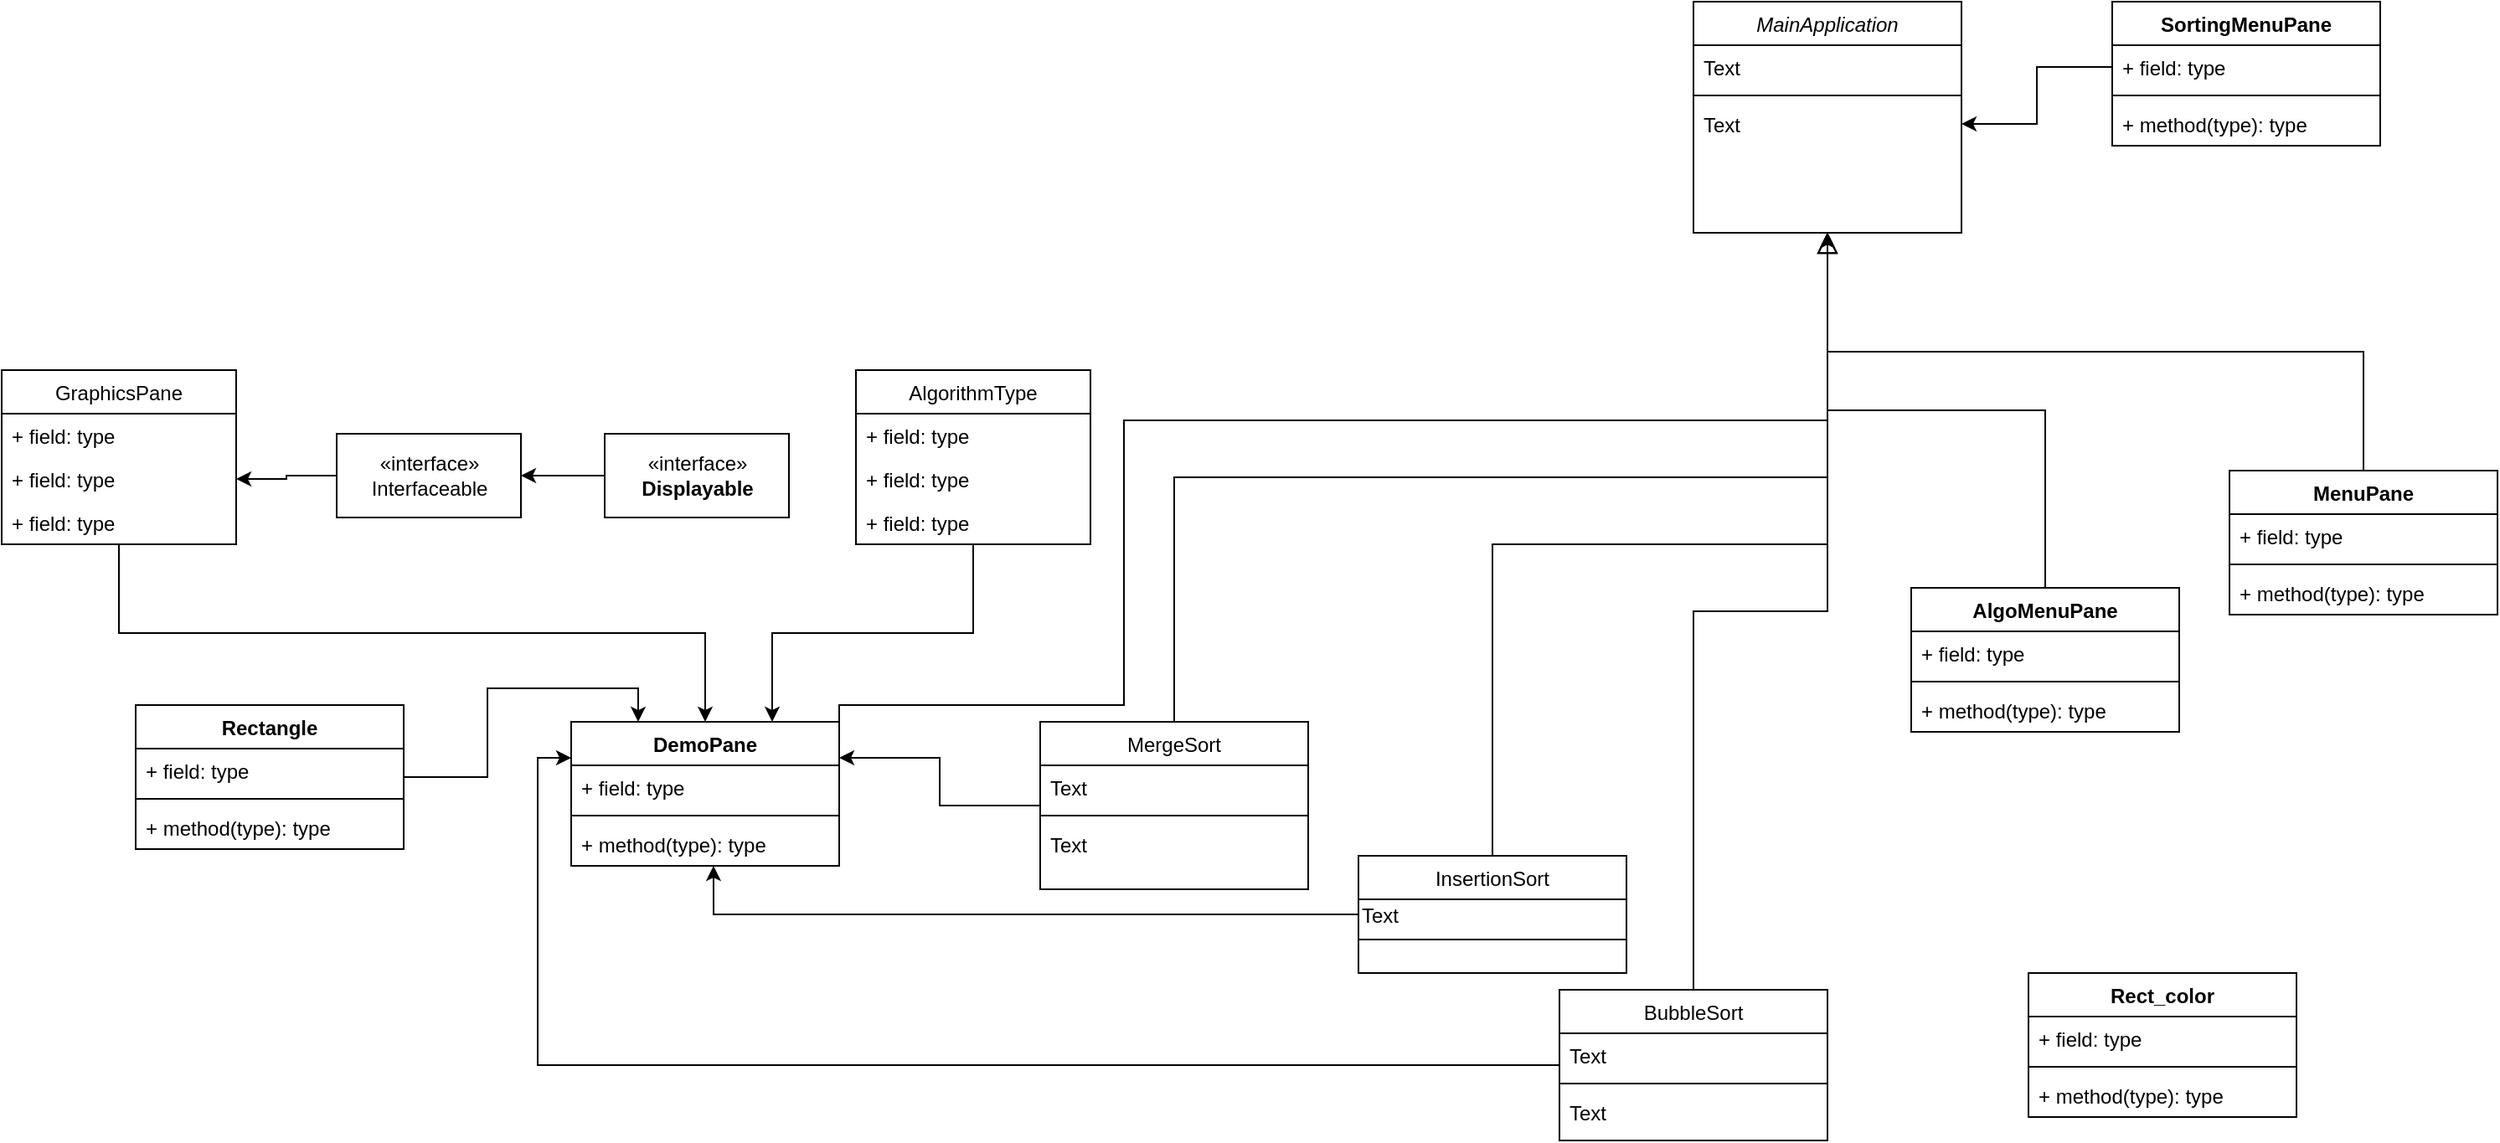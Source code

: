 <mxfile version="14.4.9" type="github">
  <diagram id="C5RBs43oDa-KdzZeNtuy" name="Page-1">
    <mxGraphModel dx="3316" dy="1932" grid="1" gridSize="10" guides="1" tooltips="1" connect="1" arrows="1" fold="1" page="1" pageScale="1" pageWidth="827" pageHeight="1169" math="0" shadow="0">
      <root>
        <mxCell id="WIyWlLk6GJQsqaUBKTNV-0" />
        <mxCell id="WIyWlLk6GJQsqaUBKTNV-1" parent="WIyWlLk6GJQsqaUBKTNV-0" />
        <mxCell id="zkfFHV4jXpPFQw0GAbJ--0" value="MainApplication" style="swimlane;fontStyle=2;align=center;verticalAlign=top;childLayout=stackLayout;horizontal=1;startSize=26;horizontalStack=0;resizeParent=1;resizeLast=0;collapsible=1;marginBottom=0;rounded=0;shadow=0;strokeWidth=1;" parent="WIyWlLk6GJQsqaUBKTNV-1" vertex="1">
          <mxGeometry x="-170" y="-230" width="160" height="138" as="geometry">
            <mxRectangle x="230" y="140" width="160" height="26" as="alternateBounds" />
          </mxGeometry>
        </mxCell>
        <mxCell id="zkfFHV4jXpPFQw0GAbJ--1" value="Text" style="text;align=left;verticalAlign=top;spacingLeft=4;spacingRight=4;overflow=hidden;rotatable=0;points=[[0,0.5],[1,0.5]];portConstraint=eastwest;" parent="zkfFHV4jXpPFQw0GAbJ--0" vertex="1">
          <mxGeometry y="26" width="160" height="26" as="geometry" />
        </mxCell>
        <mxCell id="zkfFHV4jXpPFQw0GAbJ--4" value="" style="line;html=1;strokeWidth=1;align=left;verticalAlign=middle;spacingTop=-1;spacingLeft=3;spacingRight=3;rotatable=0;labelPosition=right;points=[];portConstraint=eastwest;" parent="zkfFHV4jXpPFQw0GAbJ--0" vertex="1">
          <mxGeometry y="52" width="160" height="8" as="geometry" />
        </mxCell>
        <mxCell id="zkfFHV4jXpPFQw0GAbJ--5" value="Text" style="text;align=left;verticalAlign=top;spacingLeft=4;spacingRight=4;overflow=hidden;rotatable=0;points=[[0,0.5],[1,0.5]];portConstraint=eastwest;" parent="zkfFHV4jXpPFQw0GAbJ--0" vertex="1">
          <mxGeometry y="60" width="160" height="26" as="geometry" />
        </mxCell>
        <mxCell id="m_0bZoI5zcQ6gMoOjqxk-48" style="edgeStyle=orthogonalEdgeStyle;rounded=0;orthogonalLoop=1;jettySize=auto;html=1;exitX=0;exitY=0.5;exitDx=0;exitDy=0;entryX=0;entryY=0.25;entryDx=0;entryDy=0;" edge="1" parent="WIyWlLk6GJQsqaUBKTNV-1" source="zkfFHV4jXpPFQw0GAbJ--6" target="m_0bZoI5zcQ6gMoOjqxk-31">
          <mxGeometry relative="1" as="geometry" />
        </mxCell>
        <mxCell id="zkfFHV4jXpPFQw0GAbJ--6" value="BubbleSort" style="swimlane;fontStyle=0;align=center;verticalAlign=top;childLayout=stackLayout;horizontal=1;startSize=26;horizontalStack=0;resizeParent=1;resizeLast=0;collapsible=1;marginBottom=0;rounded=0;shadow=0;strokeWidth=1;" parent="WIyWlLk6GJQsqaUBKTNV-1" vertex="1">
          <mxGeometry x="-250" y="360" width="160" height="90" as="geometry">
            <mxRectangle x="130" y="380" width="160" height="26" as="alternateBounds" />
          </mxGeometry>
        </mxCell>
        <mxCell id="zkfFHV4jXpPFQw0GAbJ--8" value="Text" style="text;align=left;verticalAlign=top;spacingLeft=4;spacingRight=4;overflow=hidden;rotatable=0;points=[[0,0.5],[1,0.5]];portConstraint=eastwest;rounded=0;shadow=0;html=0;" parent="zkfFHV4jXpPFQw0GAbJ--6" vertex="1">
          <mxGeometry y="26" width="160" height="26" as="geometry" />
        </mxCell>
        <mxCell id="zkfFHV4jXpPFQw0GAbJ--9" value="" style="line;html=1;strokeWidth=1;align=left;verticalAlign=middle;spacingTop=-1;spacingLeft=3;spacingRight=3;rotatable=0;labelPosition=right;points=[];portConstraint=eastwest;" parent="zkfFHV4jXpPFQw0GAbJ--6" vertex="1">
          <mxGeometry y="52" width="160" height="8" as="geometry" />
        </mxCell>
        <mxCell id="zkfFHV4jXpPFQw0GAbJ--11" value="Text" style="text;align=left;verticalAlign=top;spacingLeft=4;spacingRight=4;overflow=hidden;rotatable=0;points=[[0,0.5],[1,0.5]];portConstraint=eastwest;" parent="zkfFHV4jXpPFQw0GAbJ--6" vertex="1">
          <mxGeometry y="60" width="160" height="26" as="geometry" />
        </mxCell>
        <mxCell id="zkfFHV4jXpPFQw0GAbJ--12" value="" style="endArrow=block;endSize=10;endFill=0;shadow=0;strokeWidth=1;rounded=0;edgeStyle=elbowEdgeStyle;elbow=vertical;" parent="WIyWlLk6GJQsqaUBKTNV-1" source="zkfFHV4jXpPFQw0GAbJ--6" target="zkfFHV4jXpPFQw0GAbJ--0" edge="1">
          <mxGeometry width="160" relative="1" as="geometry">
            <mxPoint x="200" y="203" as="sourcePoint" />
            <mxPoint x="200" y="203" as="targetPoint" />
          </mxGeometry>
        </mxCell>
        <mxCell id="m_0bZoI5zcQ6gMoOjqxk-46" style="edgeStyle=orthogonalEdgeStyle;rounded=0;orthogonalLoop=1;jettySize=auto;html=1;exitX=0;exitY=0.5;exitDx=0;exitDy=0;entryX=0.531;entryY=1;entryDx=0;entryDy=0;entryPerimeter=0;" edge="1" parent="WIyWlLk6GJQsqaUBKTNV-1" source="zkfFHV4jXpPFQw0GAbJ--13" target="m_0bZoI5zcQ6gMoOjqxk-34">
          <mxGeometry relative="1" as="geometry" />
        </mxCell>
        <mxCell id="zkfFHV4jXpPFQw0GAbJ--13" value="InsertionSort" style="swimlane;fontStyle=0;align=center;verticalAlign=top;childLayout=stackLayout;horizontal=1;startSize=26;horizontalStack=0;resizeParent=1;resizeLast=0;collapsible=1;marginBottom=0;rounded=0;shadow=0;strokeWidth=1;" parent="WIyWlLk6GJQsqaUBKTNV-1" vertex="1">
          <mxGeometry x="-370" y="280" width="160" height="70" as="geometry">
            <mxRectangle x="340" y="380" width="170" height="26" as="alternateBounds" />
          </mxGeometry>
        </mxCell>
        <mxCell id="o2Na_KGdBYoTRW34L9EO-0" value="&lt;div align=&quot;left&quot;&gt;Text&lt;/div&gt;" style="text;html=1;strokeColor=none;fillColor=none;align=left;verticalAlign=middle;whiteSpace=wrap;rounded=0;" parent="zkfFHV4jXpPFQw0GAbJ--13" vertex="1">
          <mxGeometry y="26" width="160" height="20" as="geometry" />
        </mxCell>
        <mxCell id="zkfFHV4jXpPFQw0GAbJ--15" value="" style="line;html=1;strokeWidth=1;align=left;verticalAlign=middle;spacingTop=-1;spacingLeft=3;spacingRight=3;rotatable=0;labelPosition=right;points=[];portConstraint=eastwest;" parent="zkfFHV4jXpPFQw0GAbJ--13" vertex="1">
          <mxGeometry y="46" width="160" height="8" as="geometry" />
        </mxCell>
        <mxCell id="zkfFHV4jXpPFQw0GAbJ--16" value="" style="endArrow=block;endSize=10;endFill=0;shadow=0;strokeWidth=1;rounded=0;edgeStyle=elbowEdgeStyle;elbow=vertical;" parent="WIyWlLk6GJQsqaUBKTNV-1" source="zkfFHV4jXpPFQw0GAbJ--13" target="zkfFHV4jXpPFQw0GAbJ--0" edge="1">
          <mxGeometry width="160" relative="1" as="geometry">
            <mxPoint x="210" y="373" as="sourcePoint" />
            <mxPoint x="310" y="271" as="targetPoint" />
          </mxGeometry>
        </mxCell>
        <mxCell id="m_0bZoI5zcQ6gMoOjqxk-24" style="edgeStyle=orthogonalEdgeStyle;rounded=0;orthogonalLoop=1;jettySize=auto;html=1;exitX=0.5;exitY=0;exitDx=0;exitDy=0;entryX=0.5;entryY=1;entryDx=0;entryDy=0;" edge="1" parent="WIyWlLk6GJQsqaUBKTNV-1" source="zkfFHV4jXpPFQw0GAbJ--17" target="zkfFHV4jXpPFQw0GAbJ--0">
          <mxGeometry relative="1" as="geometry" />
        </mxCell>
        <mxCell id="m_0bZoI5zcQ6gMoOjqxk-47" style="edgeStyle=orthogonalEdgeStyle;rounded=0;orthogonalLoop=1;jettySize=auto;html=1;exitX=0;exitY=0.5;exitDx=0;exitDy=0;entryX=1;entryY=0.25;entryDx=0;entryDy=0;" edge="1" parent="WIyWlLk6GJQsqaUBKTNV-1" source="zkfFHV4jXpPFQw0GAbJ--17" target="m_0bZoI5zcQ6gMoOjqxk-31">
          <mxGeometry relative="1" as="geometry" />
        </mxCell>
        <mxCell id="zkfFHV4jXpPFQw0GAbJ--17" value="MergeSort" style="swimlane;fontStyle=0;align=center;verticalAlign=top;childLayout=stackLayout;horizontal=1;startSize=26;horizontalStack=0;resizeParent=1;resizeLast=0;collapsible=1;marginBottom=0;rounded=0;shadow=0;strokeWidth=1;" parent="WIyWlLk6GJQsqaUBKTNV-1" vertex="1">
          <mxGeometry x="-560" y="200" width="160" height="100" as="geometry">
            <mxRectangle x="550" y="140" width="160" height="26" as="alternateBounds" />
          </mxGeometry>
        </mxCell>
        <mxCell id="zkfFHV4jXpPFQw0GAbJ--22" value="Text" style="text;align=left;verticalAlign=top;spacingLeft=4;spacingRight=4;overflow=hidden;rotatable=0;points=[[0,0.5],[1,0.5]];portConstraint=eastwest;rounded=0;shadow=0;html=0;" parent="zkfFHV4jXpPFQw0GAbJ--17" vertex="1">
          <mxGeometry y="26" width="160" height="26" as="geometry" />
        </mxCell>
        <mxCell id="zkfFHV4jXpPFQw0GAbJ--23" value="" style="line;html=1;strokeWidth=1;align=left;verticalAlign=middle;spacingTop=-1;spacingLeft=3;spacingRight=3;rotatable=0;labelPosition=right;points=[];portConstraint=eastwest;" parent="zkfFHV4jXpPFQw0GAbJ--17" vertex="1">
          <mxGeometry y="52" width="160" height="8" as="geometry" />
        </mxCell>
        <mxCell id="zkfFHV4jXpPFQw0GAbJ--25" value="Text" style="text;align=left;verticalAlign=top;spacingLeft=4;spacingRight=4;overflow=hidden;rotatable=0;points=[[0,0.5],[1,0.5]];portConstraint=eastwest;" parent="zkfFHV4jXpPFQw0GAbJ--17" vertex="1">
          <mxGeometry y="60" width="160" height="26" as="geometry" />
        </mxCell>
        <mxCell id="m_0bZoI5zcQ6gMoOjqxk-25" style="edgeStyle=orthogonalEdgeStyle;rounded=0;orthogonalLoop=1;jettySize=auto;html=1;exitX=0.5;exitY=0;exitDx=0;exitDy=0;entryX=0.5;entryY=1;entryDx=0;entryDy=0;" edge="1" parent="WIyWlLk6GJQsqaUBKTNV-1" source="m_0bZoI5zcQ6gMoOjqxk-0" target="zkfFHV4jXpPFQw0GAbJ--0">
          <mxGeometry relative="1" as="geometry" />
        </mxCell>
        <mxCell id="m_0bZoI5zcQ6gMoOjqxk-0" value="AlgoMenuPane" style="swimlane;fontStyle=1;align=center;verticalAlign=top;childLayout=stackLayout;horizontal=1;startSize=26;horizontalStack=0;resizeParent=1;resizeParentMax=0;resizeLast=0;collapsible=1;marginBottom=0;" vertex="1" parent="WIyWlLk6GJQsqaUBKTNV-1">
          <mxGeometry x="-40" y="120" width="160" height="86" as="geometry" />
        </mxCell>
        <mxCell id="m_0bZoI5zcQ6gMoOjqxk-1" value="+ field: type" style="text;strokeColor=none;fillColor=none;align=left;verticalAlign=top;spacingLeft=4;spacingRight=4;overflow=hidden;rotatable=0;points=[[0,0.5],[1,0.5]];portConstraint=eastwest;" vertex="1" parent="m_0bZoI5zcQ6gMoOjqxk-0">
          <mxGeometry y="26" width="160" height="26" as="geometry" />
        </mxCell>
        <mxCell id="m_0bZoI5zcQ6gMoOjqxk-2" value="" style="line;strokeWidth=1;fillColor=none;align=left;verticalAlign=middle;spacingTop=-1;spacingLeft=3;spacingRight=3;rotatable=0;labelPosition=right;points=[];portConstraint=eastwest;" vertex="1" parent="m_0bZoI5zcQ6gMoOjqxk-0">
          <mxGeometry y="52" width="160" height="8" as="geometry" />
        </mxCell>
        <mxCell id="m_0bZoI5zcQ6gMoOjqxk-3" value="+ method(type): type" style="text;strokeColor=none;fillColor=none;align=left;verticalAlign=top;spacingLeft=4;spacingRight=4;overflow=hidden;rotatable=0;points=[[0,0.5],[1,0.5]];portConstraint=eastwest;" vertex="1" parent="m_0bZoI5zcQ6gMoOjqxk-0">
          <mxGeometry y="60" width="160" height="26" as="geometry" />
        </mxCell>
        <mxCell id="m_0bZoI5zcQ6gMoOjqxk-51" style="edgeStyle=orthogonalEdgeStyle;rounded=0;orthogonalLoop=1;jettySize=auto;html=1;exitX=0.5;exitY=1;exitDx=0;exitDy=0;entryX=0.75;entryY=0;entryDx=0;entryDy=0;" edge="1" parent="WIyWlLk6GJQsqaUBKTNV-1" source="m_0bZoI5zcQ6gMoOjqxk-8" target="m_0bZoI5zcQ6gMoOjqxk-31">
          <mxGeometry relative="1" as="geometry" />
        </mxCell>
        <mxCell id="m_0bZoI5zcQ6gMoOjqxk-8" value="AlgorithmType" style="swimlane;fontStyle=0;childLayout=stackLayout;horizontal=1;startSize=26;fillColor=none;horizontalStack=0;resizeParent=1;resizeParentMax=0;resizeLast=0;collapsible=1;marginBottom=0;" vertex="1" parent="WIyWlLk6GJQsqaUBKTNV-1">
          <mxGeometry x="-670" y="-10" width="140" height="104" as="geometry" />
        </mxCell>
        <mxCell id="m_0bZoI5zcQ6gMoOjqxk-9" value="+ field: type" style="text;strokeColor=none;fillColor=none;align=left;verticalAlign=top;spacingLeft=4;spacingRight=4;overflow=hidden;rotatable=0;points=[[0,0.5],[1,0.5]];portConstraint=eastwest;" vertex="1" parent="m_0bZoI5zcQ6gMoOjqxk-8">
          <mxGeometry y="26" width="140" height="26" as="geometry" />
        </mxCell>
        <mxCell id="m_0bZoI5zcQ6gMoOjqxk-10" value="+ field: type" style="text;strokeColor=none;fillColor=none;align=left;verticalAlign=top;spacingLeft=4;spacingRight=4;overflow=hidden;rotatable=0;points=[[0,0.5],[1,0.5]];portConstraint=eastwest;" vertex="1" parent="m_0bZoI5zcQ6gMoOjqxk-8">
          <mxGeometry y="52" width="140" height="26" as="geometry" />
        </mxCell>
        <mxCell id="m_0bZoI5zcQ6gMoOjqxk-11" value="+ field: type" style="text;strokeColor=none;fillColor=none;align=left;verticalAlign=top;spacingLeft=4;spacingRight=4;overflow=hidden;rotatable=0;points=[[0,0.5],[1,0.5]];portConstraint=eastwest;" vertex="1" parent="m_0bZoI5zcQ6gMoOjqxk-8">
          <mxGeometry y="78" width="140" height="26" as="geometry" />
        </mxCell>
        <mxCell id="m_0bZoI5zcQ6gMoOjqxk-12" value="Rect_color" style="swimlane;fontStyle=1;align=center;verticalAlign=top;childLayout=stackLayout;horizontal=1;startSize=26;horizontalStack=0;resizeParent=1;resizeParentMax=0;resizeLast=0;collapsible=1;marginBottom=0;" vertex="1" parent="WIyWlLk6GJQsqaUBKTNV-1">
          <mxGeometry x="30" y="350" width="160" height="86" as="geometry" />
        </mxCell>
        <mxCell id="m_0bZoI5zcQ6gMoOjqxk-13" value="+ field: type" style="text;strokeColor=none;fillColor=none;align=left;verticalAlign=top;spacingLeft=4;spacingRight=4;overflow=hidden;rotatable=0;points=[[0,0.5],[1,0.5]];portConstraint=eastwest;" vertex="1" parent="m_0bZoI5zcQ6gMoOjqxk-12">
          <mxGeometry y="26" width="160" height="26" as="geometry" />
        </mxCell>
        <mxCell id="m_0bZoI5zcQ6gMoOjqxk-14" value="" style="line;strokeWidth=1;fillColor=none;align=left;verticalAlign=middle;spacingTop=-1;spacingLeft=3;spacingRight=3;rotatable=0;labelPosition=right;points=[];portConstraint=eastwest;" vertex="1" parent="m_0bZoI5zcQ6gMoOjqxk-12">
          <mxGeometry y="52" width="160" height="8" as="geometry" />
        </mxCell>
        <mxCell id="m_0bZoI5zcQ6gMoOjqxk-15" value="+ method(type): type" style="text;strokeColor=none;fillColor=none;align=left;verticalAlign=top;spacingLeft=4;spacingRight=4;overflow=hidden;rotatable=0;points=[[0,0.5],[1,0.5]];portConstraint=eastwest;" vertex="1" parent="m_0bZoI5zcQ6gMoOjqxk-12">
          <mxGeometry y="60" width="160" height="26" as="geometry" />
        </mxCell>
        <mxCell id="m_0bZoI5zcQ6gMoOjqxk-49" style="edgeStyle=orthogonalEdgeStyle;rounded=0;orthogonalLoop=1;jettySize=auto;html=1;exitX=1;exitY=0.5;exitDx=0;exitDy=0;entryX=0.25;entryY=0;entryDx=0;entryDy=0;" edge="1" parent="WIyWlLk6GJQsqaUBKTNV-1" source="m_0bZoI5zcQ6gMoOjqxk-16" target="m_0bZoI5zcQ6gMoOjqxk-31">
          <mxGeometry relative="1" as="geometry" />
        </mxCell>
        <mxCell id="m_0bZoI5zcQ6gMoOjqxk-16" value="Rectangle" style="swimlane;fontStyle=1;align=center;verticalAlign=top;childLayout=stackLayout;horizontal=1;startSize=26;horizontalStack=0;resizeParent=1;resizeParentMax=0;resizeLast=0;collapsible=1;marginBottom=0;" vertex="1" parent="WIyWlLk6GJQsqaUBKTNV-1">
          <mxGeometry x="-1100" y="190" width="160" height="86" as="geometry" />
        </mxCell>
        <mxCell id="m_0bZoI5zcQ6gMoOjqxk-17" value="+ field: type" style="text;strokeColor=none;fillColor=none;align=left;verticalAlign=top;spacingLeft=4;spacingRight=4;overflow=hidden;rotatable=0;points=[[0,0.5],[1,0.5]];portConstraint=eastwest;" vertex="1" parent="m_0bZoI5zcQ6gMoOjqxk-16">
          <mxGeometry y="26" width="160" height="26" as="geometry" />
        </mxCell>
        <mxCell id="m_0bZoI5zcQ6gMoOjqxk-18" value="" style="line;strokeWidth=1;fillColor=none;align=left;verticalAlign=middle;spacingTop=-1;spacingLeft=3;spacingRight=3;rotatable=0;labelPosition=right;points=[];portConstraint=eastwest;" vertex="1" parent="m_0bZoI5zcQ6gMoOjqxk-16">
          <mxGeometry y="52" width="160" height="8" as="geometry" />
        </mxCell>
        <mxCell id="m_0bZoI5zcQ6gMoOjqxk-19" value="+ method(type): type" style="text;strokeColor=none;fillColor=none;align=left;verticalAlign=top;spacingLeft=4;spacingRight=4;overflow=hidden;rotatable=0;points=[[0,0.5],[1,0.5]];portConstraint=eastwest;" vertex="1" parent="m_0bZoI5zcQ6gMoOjqxk-16">
          <mxGeometry y="60" width="160" height="26" as="geometry" />
        </mxCell>
        <mxCell id="m_0bZoI5zcQ6gMoOjqxk-20" value="SortingMenuPane" style="swimlane;fontStyle=1;align=center;verticalAlign=top;childLayout=stackLayout;horizontal=1;startSize=26;horizontalStack=0;resizeParent=1;resizeParentMax=0;resizeLast=0;collapsible=1;marginBottom=0;" vertex="1" parent="WIyWlLk6GJQsqaUBKTNV-1">
          <mxGeometry x="80" y="-230" width="160" height="86" as="geometry" />
        </mxCell>
        <mxCell id="m_0bZoI5zcQ6gMoOjqxk-21" value="+ field: type" style="text;strokeColor=none;fillColor=none;align=left;verticalAlign=top;spacingLeft=4;spacingRight=4;overflow=hidden;rotatable=0;points=[[0,0.5],[1,0.5]];portConstraint=eastwest;" vertex="1" parent="m_0bZoI5zcQ6gMoOjqxk-20">
          <mxGeometry y="26" width="160" height="26" as="geometry" />
        </mxCell>
        <mxCell id="m_0bZoI5zcQ6gMoOjqxk-22" value="" style="line;strokeWidth=1;fillColor=none;align=left;verticalAlign=middle;spacingTop=-1;spacingLeft=3;spacingRight=3;rotatable=0;labelPosition=right;points=[];portConstraint=eastwest;" vertex="1" parent="m_0bZoI5zcQ6gMoOjqxk-20">
          <mxGeometry y="52" width="160" height="8" as="geometry" />
        </mxCell>
        <mxCell id="m_0bZoI5zcQ6gMoOjqxk-23" value="+ method(type): type" style="text;strokeColor=none;fillColor=none;align=left;verticalAlign=top;spacingLeft=4;spacingRight=4;overflow=hidden;rotatable=0;points=[[0,0.5],[1,0.5]];portConstraint=eastwest;" vertex="1" parent="m_0bZoI5zcQ6gMoOjqxk-20">
          <mxGeometry y="60" width="160" height="26" as="geometry" />
        </mxCell>
        <mxCell id="m_0bZoI5zcQ6gMoOjqxk-30" style="edgeStyle=orthogonalEdgeStyle;rounded=0;orthogonalLoop=1;jettySize=auto;html=1;exitX=0.5;exitY=0;exitDx=0;exitDy=0;entryX=0.5;entryY=1;entryDx=0;entryDy=0;" edge="1" parent="WIyWlLk6GJQsqaUBKTNV-1" source="m_0bZoI5zcQ6gMoOjqxk-26" target="zkfFHV4jXpPFQw0GAbJ--0">
          <mxGeometry relative="1" as="geometry" />
        </mxCell>
        <mxCell id="m_0bZoI5zcQ6gMoOjqxk-26" value="MenuPane" style="swimlane;fontStyle=1;align=center;verticalAlign=top;childLayout=stackLayout;horizontal=1;startSize=26;horizontalStack=0;resizeParent=1;resizeParentMax=0;resizeLast=0;collapsible=1;marginBottom=0;" vertex="1" parent="WIyWlLk6GJQsqaUBKTNV-1">
          <mxGeometry x="150" y="50" width="160" height="86" as="geometry" />
        </mxCell>
        <mxCell id="m_0bZoI5zcQ6gMoOjqxk-27" value="+ field: type" style="text;strokeColor=none;fillColor=none;align=left;verticalAlign=top;spacingLeft=4;spacingRight=4;overflow=hidden;rotatable=0;points=[[0,0.5],[1,0.5]];portConstraint=eastwest;" vertex="1" parent="m_0bZoI5zcQ6gMoOjqxk-26">
          <mxGeometry y="26" width="160" height="26" as="geometry" />
        </mxCell>
        <mxCell id="m_0bZoI5zcQ6gMoOjqxk-28" value="" style="line;strokeWidth=1;fillColor=none;align=left;verticalAlign=middle;spacingTop=-1;spacingLeft=3;spacingRight=3;rotatable=0;labelPosition=right;points=[];portConstraint=eastwest;" vertex="1" parent="m_0bZoI5zcQ6gMoOjqxk-26">
          <mxGeometry y="52" width="160" height="8" as="geometry" />
        </mxCell>
        <mxCell id="m_0bZoI5zcQ6gMoOjqxk-29" value="+ method(type): type" style="text;strokeColor=none;fillColor=none;align=left;verticalAlign=top;spacingLeft=4;spacingRight=4;overflow=hidden;rotatable=0;points=[[0,0.5],[1,0.5]];portConstraint=eastwest;" vertex="1" parent="m_0bZoI5zcQ6gMoOjqxk-26">
          <mxGeometry y="60" width="160" height="26" as="geometry" />
        </mxCell>
        <mxCell id="m_0bZoI5zcQ6gMoOjqxk-31" value="DemoPane" style="swimlane;fontStyle=1;align=center;verticalAlign=top;childLayout=stackLayout;horizontal=1;startSize=26;horizontalStack=0;resizeParent=1;resizeParentMax=0;resizeLast=0;collapsible=1;marginBottom=0;" vertex="1" parent="WIyWlLk6GJQsqaUBKTNV-1">
          <mxGeometry x="-840" y="200" width="160" height="86" as="geometry" />
        </mxCell>
        <mxCell id="m_0bZoI5zcQ6gMoOjqxk-32" value="+ field: type" style="text;strokeColor=none;fillColor=none;align=left;verticalAlign=top;spacingLeft=4;spacingRight=4;overflow=hidden;rotatable=0;points=[[0,0.5],[1,0.5]];portConstraint=eastwest;" vertex="1" parent="m_0bZoI5zcQ6gMoOjqxk-31">
          <mxGeometry y="26" width="160" height="26" as="geometry" />
        </mxCell>
        <mxCell id="m_0bZoI5zcQ6gMoOjqxk-33" value="" style="line;strokeWidth=1;fillColor=none;align=left;verticalAlign=middle;spacingTop=-1;spacingLeft=3;spacingRight=3;rotatable=0;labelPosition=right;points=[];portConstraint=eastwest;" vertex="1" parent="m_0bZoI5zcQ6gMoOjqxk-31">
          <mxGeometry y="52" width="160" height="8" as="geometry" />
        </mxCell>
        <mxCell id="m_0bZoI5zcQ6gMoOjqxk-34" value="+ method(type): type" style="text;strokeColor=none;fillColor=none;align=left;verticalAlign=top;spacingLeft=4;spacingRight=4;overflow=hidden;rotatable=0;points=[[0,0.5],[1,0.5]];portConstraint=eastwest;" vertex="1" parent="m_0bZoI5zcQ6gMoOjqxk-31">
          <mxGeometry y="60" width="160" height="26" as="geometry" />
        </mxCell>
        <mxCell id="m_0bZoI5zcQ6gMoOjqxk-35" style="edgeStyle=orthogonalEdgeStyle;rounded=0;orthogonalLoop=1;jettySize=auto;html=1;exitX=1;exitY=0.5;exitDx=0;exitDy=0;entryX=0.5;entryY=1;entryDx=0;entryDy=0;" edge="1" parent="WIyWlLk6GJQsqaUBKTNV-1" source="m_0bZoI5zcQ6gMoOjqxk-32" target="zkfFHV4jXpPFQw0GAbJ--0">
          <mxGeometry relative="1" as="geometry">
            <Array as="points">
              <mxPoint x="-680" y="190" />
              <mxPoint x="-510" y="190" />
              <mxPoint x="-510" y="20" />
              <mxPoint x="-90" y="20" />
            </Array>
          </mxGeometry>
        </mxCell>
        <mxCell id="m_0bZoI5zcQ6gMoOjqxk-44" style="edgeStyle=orthogonalEdgeStyle;rounded=0;orthogonalLoop=1;jettySize=auto;html=1;exitX=0;exitY=0.5;exitDx=0;exitDy=0;entryX=1;entryY=0.5;entryDx=0;entryDy=0;" edge="1" parent="WIyWlLk6GJQsqaUBKTNV-1" source="m_0bZoI5zcQ6gMoOjqxk-36" target="m_0bZoI5zcQ6gMoOjqxk-42">
          <mxGeometry relative="1" as="geometry" />
        </mxCell>
        <mxCell id="m_0bZoI5zcQ6gMoOjqxk-36" value="«interface»&lt;br&gt;Interfaceable" style="html=1;" vertex="1" parent="WIyWlLk6GJQsqaUBKTNV-1">
          <mxGeometry x="-980" y="28" width="110" height="50" as="geometry" />
        </mxCell>
        <mxCell id="m_0bZoI5zcQ6gMoOjqxk-38" style="edgeStyle=orthogonalEdgeStyle;rounded=0;orthogonalLoop=1;jettySize=auto;html=1;exitX=0;exitY=0.5;exitDx=0;exitDy=0;" edge="1" parent="WIyWlLk6GJQsqaUBKTNV-1" source="m_0bZoI5zcQ6gMoOjqxk-37" target="m_0bZoI5zcQ6gMoOjqxk-36">
          <mxGeometry relative="1" as="geometry" />
        </mxCell>
        <mxCell id="m_0bZoI5zcQ6gMoOjqxk-37" value="«interface»&lt;br&gt;&lt;b&gt;Displayable&lt;/b&gt;" style="html=1;" vertex="1" parent="WIyWlLk6GJQsqaUBKTNV-1">
          <mxGeometry x="-820" y="28" width="110" height="50" as="geometry" />
        </mxCell>
        <mxCell id="m_0bZoI5zcQ6gMoOjqxk-45" style="edgeStyle=orthogonalEdgeStyle;rounded=0;orthogonalLoop=1;jettySize=auto;html=1;exitX=0.5;exitY=1;exitDx=0;exitDy=0;entryX=0.5;entryY=0;entryDx=0;entryDy=0;" edge="1" parent="WIyWlLk6GJQsqaUBKTNV-1" source="m_0bZoI5zcQ6gMoOjqxk-40" target="m_0bZoI5zcQ6gMoOjqxk-31">
          <mxGeometry relative="1" as="geometry" />
        </mxCell>
        <mxCell id="m_0bZoI5zcQ6gMoOjqxk-40" value="GraphicsPane" style="swimlane;fontStyle=0;childLayout=stackLayout;horizontal=1;startSize=26;fillColor=none;horizontalStack=0;resizeParent=1;resizeParentMax=0;resizeLast=0;collapsible=1;marginBottom=0;" vertex="1" parent="WIyWlLk6GJQsqaUBKTNV-1">
          <mxGeometry x="-1180" y="-10" width="140" height="104" as="geometry" />
        </mxCell>
        <mxCell id="m_0bZoI5zcQ6gMoOjqxk-41" value="+ field: type" style="text;strokeColor=none;fillColor=none;align=left;verticalAlign=top;spacingLeft=4;spacingRight=4;overflow=hidden;rotatable=0;points=[[0,0.5],[1,0.5]];portConstraint=eastwest;" vertex="1" parent="m_0bZoI5zcQ6gMoOjqxk-40">
          <mxGeometry y="26" width="140" height="26" as="geometry" />
        </mxCell>
        <mxCell id="m_0bZoI5zcQ6gMoOjqxk-42" value="+ field: type" style="text;strokeColor=none;fillColor=none;align=left;verticalAlign=top;spacingLeft=4;spacingRight=4;overflow=hidden;rotatable=0;points=[[0,0.5],[1,0.5]];portConstraint=eastwest;" vertex="1" parent="m_0bZoI5zcQ6gMoOjqxk-40">
          <mxGeometry y="52" width="140" height="26" as="geometry" />
        </mxCell>
        <mxCell id="m_0bZoI5zcQ6gMoOjqxk-43" value="+ field: type" style="text;strokeColor=none;fillColor=none;align=left;verticalAlign=top;spacingLeft=4;spacingRight=4;overflow=hidden;rotatable=0;points=[[0,0.5],[1,0.5]];portConstraint=eastwest;" vertex="1" parent="m_0bZoI5zcQ6gMoOjqxk-40">
          <mxGeometry y="78" width="140" height="26" as="geometry" />
        </mxCell>
        <mxCell id="m_0bZoI5zcQ6gMoOjqxk-50" style="edgeStyle=orthogonalEdgeStyle;rounded=0;orthogonalLoop=1;jettySize=auto;html=1;exitX=0;exitY=0.5;exitDx=0;exitDy=0;entryX=1;entryY=0.5;entryDx=0;entryDy=0;" edge="1" parent="WIyWlLk6GJQsqaUBKTNV-1" source="m_0bZoI5zcQ6gMoOjqxk-21" target="zkfFHV4jXpPFQw0GAbJ--5">
          <mxGeometry relative="1" as="geometry" />
        </mxCell>
      </root>
    </mxGraphModel>
  </diagram>
</mxfile>
